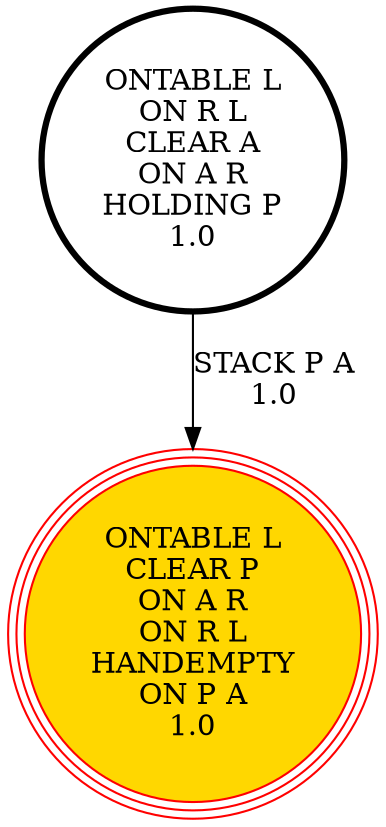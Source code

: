 digraph {
"ONTABLE L\nON R L\nCLEAR A\nON A R\nHOLDING P\n1.0\n" -> "ONTABLE L\nCLEAR P\nON A R\nON R L\nHANDEMPTY\nON P A\n1.0\n"[label="STACK P A\n1.0\n"];
"ONTABLE L\nCLEAR P\nON A R\nON R L\nHANDEMPTY\nON P A\n1.0\n" [shape=circle, style=filled color=red, fillcolor=gold, peripheries=3];
"ONTABLE L\nON R L\nCLEAR A\nON A R\nHOLDING P\n1.0\n" [shape=circle, penwidth=3];
"ONTABLE L\nCLEAR P\nON A R\nON R L\nHANDEMPTY\nON P A\n1.0\n" [shape=circle, style=filled color=red, fillcolor=gold, peripheries=3];
}
